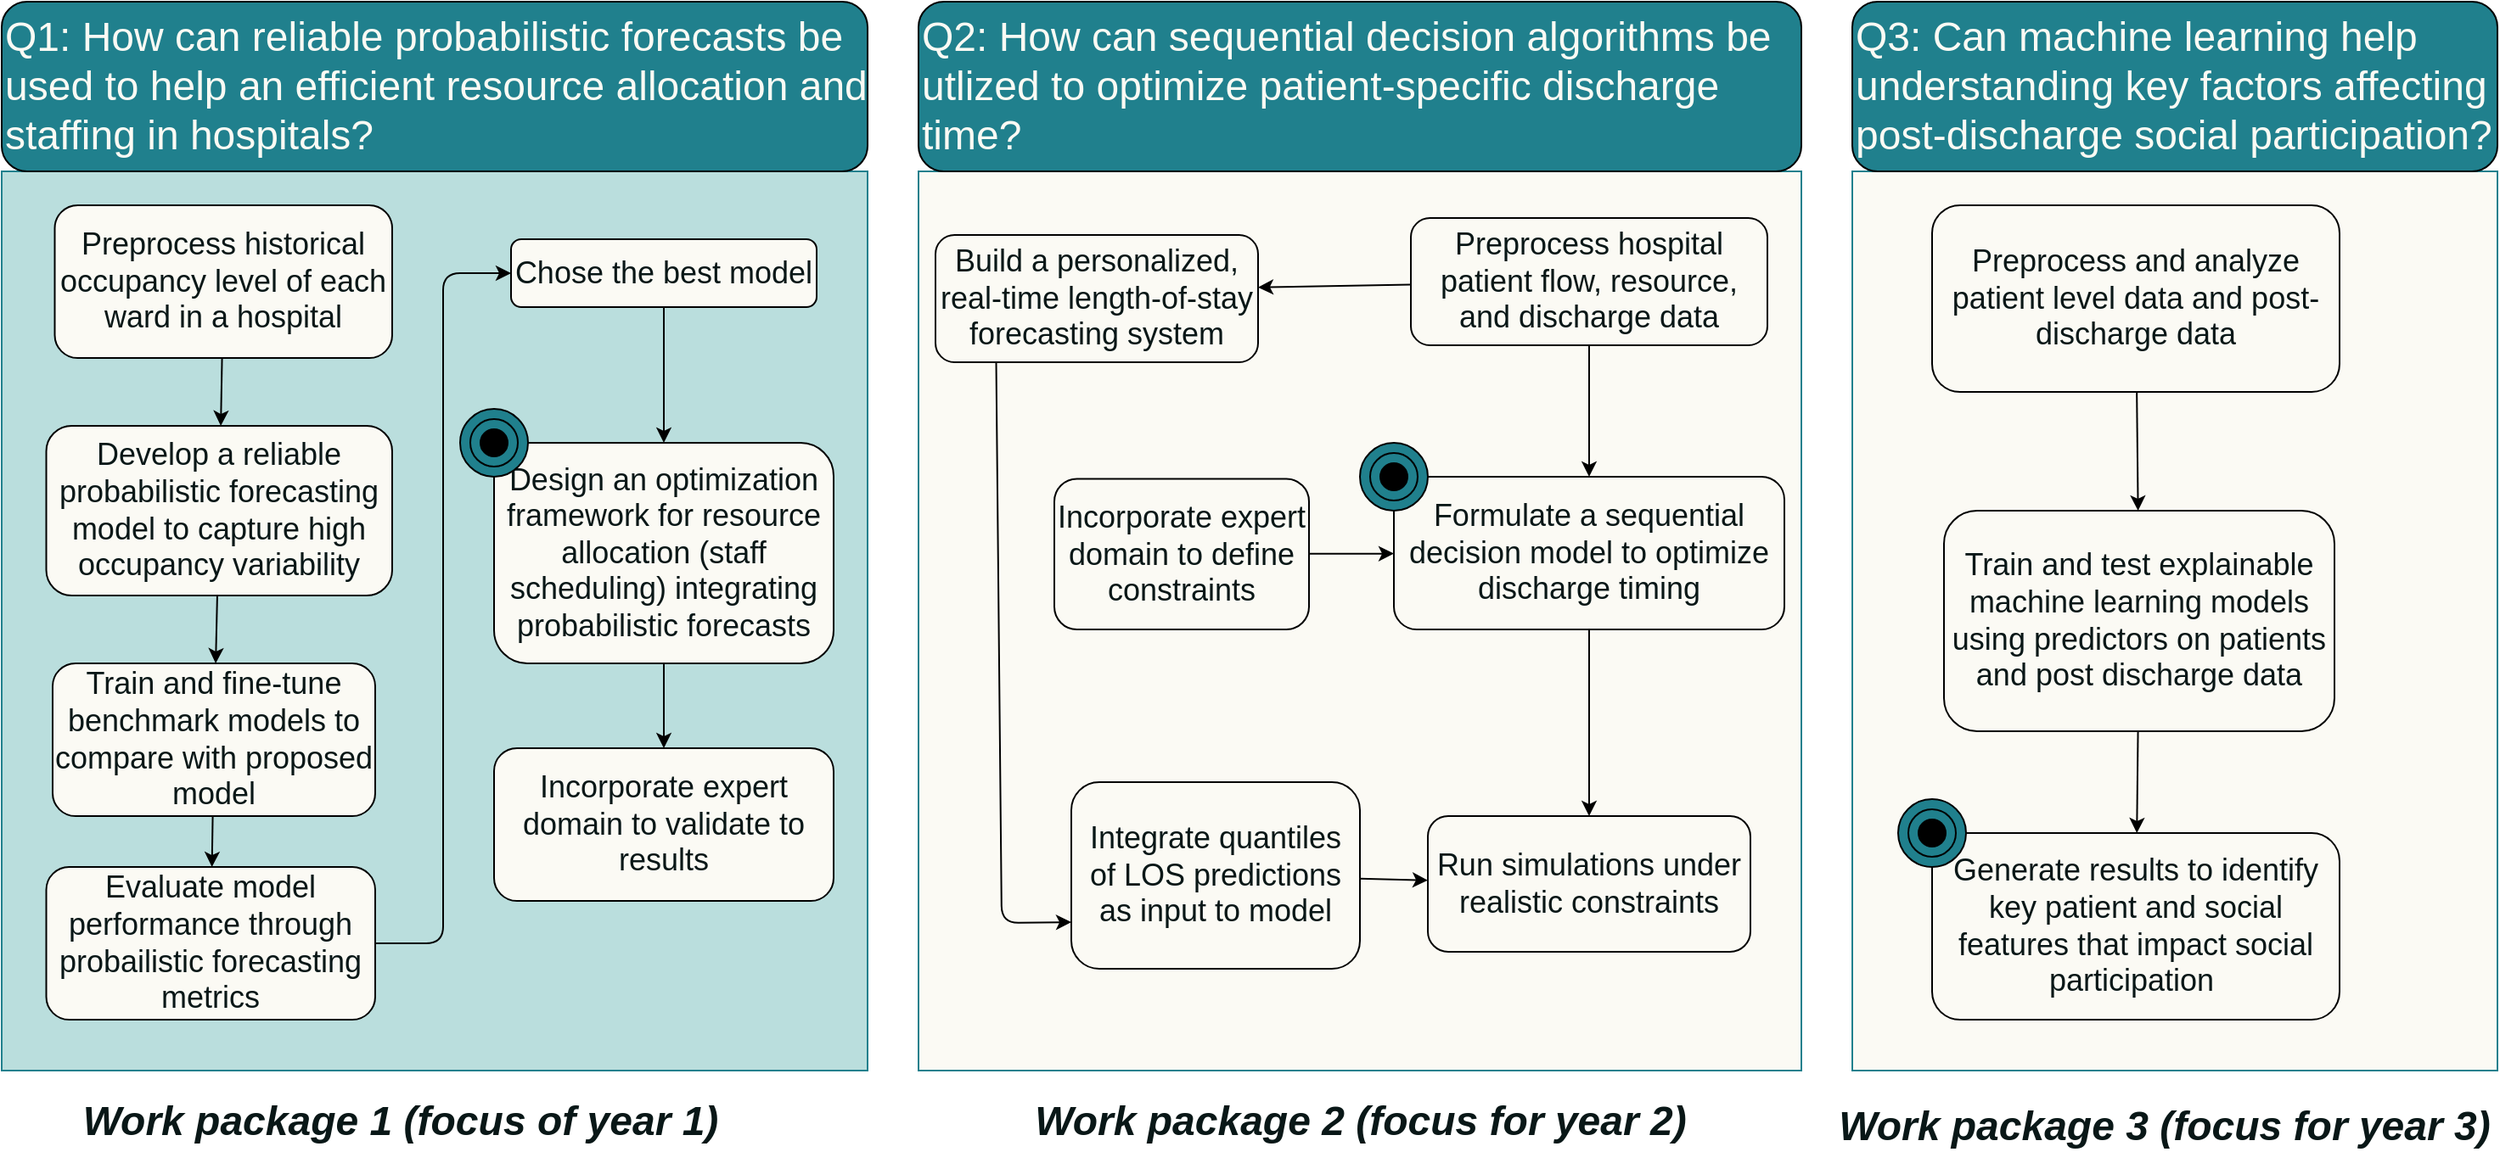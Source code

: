<mxfile>
    <diagram id="nRn66sDih53P0WB61xkh" name="Page-1">
        <mxGraphModel dx="1913" dy="1754" grid="1" gridSize="10" guides="1" tooltips="1" connect="1" arrows="1" fold="1" page="1" pageScale="1" pageWidth="827" pageHeight="1169" math="1" shadow="0">
            <root>
                <mxCell id="0"/>
                <mxCell id="1" parent="0"/>
                <mxCell id="36" value="" style="rounded=0;whiteSpace=wrap;html=1;fillColor=#FBFAF4;strokeColor=#20808D;strokeWidth=1;" parent="1" vertex="1">
                    <mxGeometry x="800" y="30" width="380" height="530" as="geometry"/>
                </mxCell>
                <mxCell id="35" value="" style="rounded=0;whiteSpace=wrap;html=1;fillColor=#FBFAF4;strokeColor=#20808D;strokeWidth=1;" parent="1" vertex="1">
                    <mxGeometry x="250" y="30" width="520" height="530" as="geometry"/>
                </mxCell>
                <mxCell id="33" value="" style="rounded=0;whiteSpace=wrap;html=1;fillColor=light-dark(#BADEDD,#20808D);strokeColor=#20808D;strokeWidth=1;" parent="1" vertex="1">
                    <mxGeometry x="-290" y="30" width="510" height="530" as="geometry"/>
                </mxCell>
                <mxCell id="4" value="" style="edgeStyle=none;html=1;" parent="1" source="2" target="3" edge="1">
                    <mxGeometry relative="1" as="geometry"/>
                </mxCell>
                <mxCell id="2" value="&lt;font style=&quot;color: rgb(9, 23, 23); font-size: 18px;&quot;&gt;Preprocess historical occupancy level of each ward in a hospital&lt;/font&gt;" style="rounded=1;whiteSpace=wrap;html=1;fillColor=#FBFAF4;" parent="1" vertex="1">
                    <mxGeometry x="-258.75" y="50" width="198.75" height="90" as="geometry"/>
                </mxCell>
                <mxCell id="6" value="" style="edgeStyle=none;html=1;" parent="1" source="3" target="5" edge="1">
                    <mxGeometry relative="1" as="geometry"/>
                </mxCell>
                <mxCell id="3" value="&lt;font style=&quot;color: rgb(9, 23, 23); font-size: 18px;&quot;&gt;Develop a reliable probabilistic forecasting model to capture high occupancy variability&lt;/font&gt;" style="whiteSpace=wrap;html=1;rounded=1;fillColor=#FBFAF4;" parent="1" vertex="1">
                    <mxGeometry x="-263.75" y="180" width="203.75" height="100" as="geometry"/>
                </mxCell>
                <mxCell id="8" value="" style="edgeStyle=none;html=1;" parent="1" source="5" target="7" edge="1">
                    <mxGeometry relative="1" as="geometry"/>
                </mxCell>
                <mxCell id="5" value="&lt;font style=&quot;color: rgb(9, 23, 23); font-size: 18px;&quot;&gt;Train and fine-tune benchmark models to compare with proposed model&lt;/font&gt;" style="whiteSpace=wrap;html=1;rounded=1;fillColor=#FBFAF4;" parent="1" vertex="1">
                    <mxGeometry x="-260" y="320" width="190" height="90" as="geometry"/>
                </mxCell>
                <mxCell id="13" value="" style="edgeStyle=none;html=1;entryX=0;entryY=0.5;entryDx=0;entryDy=0;exitX=1;exitY=0.5;exitDx=0;exitDy=0;" parent="1" target="12" edge="1">
                    <mxGeometry relative="1" as="geometry">
                        <mxPoint x="-80" y="485" as="sourcePoint"/>
                        <mxPoint y="90" as="targetPoint"/>
                        <Array as="points">
                            <mxPoint x="-30" y="485"/>
                            <mxPoint x="-30" y="90"/>
                        </Array>
                    </mxGeometry>
                </mxCell>
                <mxCell id="7" value="&lt;font style=&quot;color: rgb(9, 23, 23); font-size: 18px;&quot;&gt;Evaluate model performance through probailistic forecasting metrics&lt;/font&gt;" style="whiteSpace=wrap;html=1;rounded=1;fillColor=#FBFAF4;" parent="1" vertex="1">
                    <mxGeometry x="-263.75" y="440" width="193.75" height="90" as="geometry"/>
                </mxCell>
                <mxCell id="10" value="&lt;font style=&quot;color: rgb(9, 23, 23); font-size: 18px;&quot;&gt;Incorporate expert domain to validate to results&lt;/font&gt;" style="rounded=1;whiteSpace=wrap;html=1;fillColor=#FBFAF4;" parent="1" vertex="1">
                    <mxGeometry y="370" width="200" height="90" as="geometry"/>
                </mxCell>
                <mxCell id="51" value="" style="edgeStyle=none;html=1;" parent="1" source="12" target="50" edge="1">
                    <mxGeometry relative="1" as="geometry"/>
                </mxCell>
                <mxCell id="12" value="&lt;font style=&quot;color: rgb(9, 23, 23); font-size: 18px;&quot;&gt;Chose the best model&lt;/font&gt;" style="whiteSpace=wrap;html=1;rounded=1;fillColor=#FBFAF4;" parent="1" vertex="1">
                    <mxGeometry x="10" y="70" width="180" height="40" as="geometry"/>
                </mxCell>
                <mxCell id="18" value="" style="edgeStyle=none;html=1;" parent="1" source="16" target="17" edge="1">
                    <mxGeometry relative="1" as="geometry"/>
                </mxCell>
                <mxCell id="47" value="" style="edgeStyle=none;html=1;entryX=1;entryY=0.411;entryDx=0;entryDy=0;entryPerimeter=0;" parent="1" source="16" target="46" edge="1">
                    <mxGeometry relative="1" as="geometry"/>
                </mxCell>
                <mxCell id="16" value="&lt;font style=&quot;color: rgb(9, 23, 23); font-size: 18px;&quot;&gt;Preprocess hospital patient flow, resource, and discharge data&lt;/font&gt;" style="rounded=1;whiteSpace=wrap;html=1;fillColor=#FBFAF4;" parent="1" vertex="1">
                    <mxGeometry x="540" y="57.5" width="210" height="75" as="geometry"/>
                </mxCell>
                <mxCell id="20" value="" style="edgeStyle=none;html=1;" parent="1" source="17" target="19" edge="1">
                    <mxGeometry relative="1" as="geometry"/>
                </mxCell>
                <mxCell id="17" value="&lt;font style=&quot;font-size: 18px; color: rgb(9, 23, 23);&quot;&gt;Formulate a sequential decision model to optimize discharge timing&lt;/font&gt;" style="whiteSpace=wrap;html=1;rounded=1;fillColor=#FBFAF4;" parent="1" vertex="1">
                    <mxGeometry x="530" y="210" width="230" height="90" as="geometry"/>
                </mxCell>
                <mxCell id="19" value="&lt;font style=&quot;color: rgb(9, 23, 23); font-size: 18px;&quot;&gt;Run simulations under realistic constraints&lt;/font&gt;" style="whiteSpace=wrap;html=1;rounded=1;fillColor=#FBFAF4;" parent="1" vertex="1">
                    <mxGeometry x="550" y="410" width="190" height="80" as="geometry"/>
                </mxCell>
                <mxCell id="60" value="" style="edgeStyle=none;html=1;" parent="1" source="26" target="19" edge="1">
                    <mxGeometry relative="1" as="geometry"/>
                </mxCell>
                <mxCell id="26" value="&lt;font style=&quot;color: rgb(9, 23, 23); font-size: 18px;&quot;&gt;Integrate quantiles of LOS predictions as input to model&lt;/font&gt;" style="whiteSpace=wrap;html=1;rounded=1;fillColor=#FBFAF4;" parent="1" vertex="1">
                    <mxGeometry x="340" y="390" width="170" height="110" as="geometry"/>
                </mxCell>
                <mxCell id="30" value="" style="edgeStyle=none;html=1;" parent="1" source="28" target="29" edge="1">
                    <mxGeometry relative="1" as="geometry"/>
                </mxCell>
                <mxCell id="28" value="&lt;span&gt;&lt;font style=&quot;color: rgb(9, 23, 23); font-size: 18px;&quot;&gt;Preprocess and analyze patient level data and post-discharge data&lt;/font&gt;&lt;/span&gt;" style="rounded=1;whiteSpace=wrap;html=1;fillColor=#FBFAF4;" parent="1" vertex="1">
                    <mxGeometry x="847" y="50" width="240" height="110" as="geometry"/>
                </mxCell>
                <mxCell id="32" value="" style="edgeStyle=none;html=1;" parent="1" source="29" target="31" edge="1">
                    <mxGeometry relative="1" as="geometry"/>
                </mxCell>
                <mxCell id="29" value="&lt;font style=&quot;color: rgb(9, 23, 23); font-size: 18px;&quot;&gt;Train and test explainable machine learning models using predictors on patients and post discharge data&lt;/font&gt;" style="whiteSpace=wrap;html=1;rounded=1;fillColor=#FBFAF4;" parent="1" vertex="1">
                    <mxGeometry x="854" y="230" width="230" height="130" as="geometry"/>
                </mxCell>
                <mxCell id="31" value="&lt;font style=&quot;color: rgb(9, 23, 23); font-size: 18px;&quot;&gt;Generate results to identify key patient and social features that impact social participation&amp;nbsp;&lt;/font&gt;" style="whiteSpace=wrap;html=1;rounded=1;fillColor=#FBFAF4;" parent="1" vertex="1">
                    <mxGeometry x="847" y="420" width="240" height="110" as="geometry"/>
                </mxCell>
                <mxCell id="34" value="&lt;font style=&quot;font-size: 24px; color: rgb(9, 23, 23);&quot;&gt;&lt;i style=&quot;&quot;&gt;&lt;b style=&quot;&quot;&gt;Work package 1 (focus of year 1)&lt;/b&gt;&lt;/i&gt;&lt;/font&gt;" style="text;html=1;align=center;verticalAlign=middle;whiteSpace=wrap;rounded=0;" parent="1" vertex="1">
                    <mxGeometry x="-250" y="585" width="390" height="10" as="geometry"/>
                </mxCell>
                <mxCell id="37" value="&lt;i style=&quot;scrollbar-color: rgb(226, 226, 226) rgb(251, 251, 251);&quot;&gt;&lt;b style=&quot;scrollbar-color: rgb(226, 226, 226) rgb(251, 251, 251);&quot;&gt;&lt;font style=&quot;color: rgb(9, 23, 23); font-size: 24px;&quot;&gt;Work package 2 (focus for year 2)&lt;/font&gt;&lt;/b&gt;&lt;/i&gt;" style="text;html=1;align=center;verticalAlign=middle;whiteSpace=wrap;rounded=0;" parent="1" vertex="1">
                    <mxGeometry x="309.5" y="575" width="401" height="30" as="geometry"/>
                </mxCell>
                <mxCell id="45" value="" style="edgeStyle=none;html=1;" parent="1" source="43" target="17" edge="1">
                    <mxGeometry relative="1" as="geometry"/>
                </mxCell>
                <mxCell id="43" value="&lt;font style=&quot;color: rgb(9, 23, 23); font-size: 18px;&quot;&gt;Incorporate expert domain to define constraints&lt;/font&gt;" style="whiteSpace=wrap;html=1;fillColor=#FBFAF4;rounded=1;" parent="1" vertex="1">
                    <mxGeometry x="330" y="211.25" width="150" height="88.75" as="geometry"/>
                </mxCell>
                <mxCell id="64" style="edgeStyle=none;html=1;entryX=0;entryY=0.75;entryDx=0;entryDy=0;exitX=0.188;exitY=0.958;exitDx=0;exitDy=0;exitPerimeter=0;" parent="1" source="46" target="26" edge="1">
                    <mxGeometry relative="1" as="geometry">
                        <Array as="points">
                            <mxPoint x="299" y="473"/>
                        </Array>
                    </mxGeometry>
                </mxCell>
                <mxCell id="46" value="&lt;font style=&quot;color: rgb(9, 23, 23); font-size: 18px;&quot;&gt;Build a personalized, real-time length-of-stay forecasting system&lt;/font&gt;" style="whiteSpace=wrap;html=1;fillColor=#FBFAF4;rounded=1;" parent="1" vertex="1">
                    <mxGeometry x="260" y="67.5" width="190" height="75" as="geometry"/>
                </mxCell>
                <mxCell id="52" value="" style="edgeStyle=none;html=1;" parent="1" source="50" target="10" edge="1">
                    <mxGeometry relative="1" as="geometry"/>
                </mxCell>
                <mxCell id="50" value="&lt;font style=&quot;color: rgb(9, 23, 23); font-size: 18px;&quot;&gt;Design an optimization framework for&lt;span style=&quot;color: rgb(9, 23, 23);&quot;&gt;&amp;nbsp;resource allocation (staff scheduling)&amp;nbsp;&lt;/span&gt;integrating probabilistic forecasts&lt;/font&gt;" style="whiteSpace=wrap;html=1;fillColor=#FBFAF4;rounded=1;align=center;" parent="1" vertex="1">
                    <mxGeometry y="190" width="200" height="130" as="geometry"/>
                </mxCell>
                <mxCell id="65" value="&lt;i style=&quot;scrollbar-color: rgb(226, 226, 226) rgb(251, 251, 251);&quot;&gt;&lt;b style=&quot;scrollbar-color: rgb(226, 226, 226) rgb(251, 251, 251);&quot;&gt;&lt;font style=&quot;color: rgb(9, 23, 23); font-size: 24px;&quot;&gt;Work package 3 (focus for year 3)&lt;/font&gt;&lt;/b&gt;&lt;/i&gt;" style="text;html=1;align=center;verticalAlign=middle;whiteSpace=wrap;rounded=0;" parent="1" vertex="1">
                    <mxGeometry x="790" y="580" width="388" height="25" as="geometry"/>
                </mxCell>
                <mxCell id="69" value="&lt;font style=&quot;font-size: 24px; color: rgb(251, 250, 244);&quot;&gt;Q1: How can reliable probabilistic forecasts be used to help an efficient resource allocation and staffing in hospitals?&lt;/font&gt;" style="rounded=1;whiteSpace=wrap;html=1;align=left;fillColor=#20808D;" parent="1" vertex="1">
                    <mxGeometry x="-290" y="-70" width="510" height="100" as="geometry"/>
                </mxCell>
                <mxCell id="71" value="&lt;font style=&quot;font-size: 24px; color: rgb(251, 250, 244);&quot;&gt;Q3: Can machine learning help understanding key factors affecting post-discharge social participation?&lt;/font&gt;" style="rounded=1;whiteSpace=wrap;html=1;align=left;fillColor=#20808D;" parent="1" vertex="1">
                    <mxGeometry x="800" y="-70" width="380" height="100" as="geometry"/>
                </mxCell>
                <mxCell id="72" value="&lt;span style=&quot;font-size: 24px;&quot;&gt;&lt;font style=&quot;color: rgb(251, 250, 244);&quot;&gt;Q2: How can sequential decision algorithms be utlized to optimize patient-specific discharge time?&lt;/font&gt;&lt;/span&gt;" style="rounded=1;whiteSpace=wrap;html=1;align=left;fillColor=#20808D;" parent="1" vertex="1">
                    <mxGeometry x="250" y="-70" width="520" height="100" as="geometry"/>
                </mxCell>
                <mxCell id="73" value="" style="html=1;outlineConnect=0;whiteSpace=wrap;fillColor=#20808D;shape=mxgraph.archimate3.goal;direction=south;" parent="1" vertex="1">
                    <mxGeometry x="-20" y="170" width="40" height="40" as="geometry"/>
                </mxCell>
                <mxCell id="77" value="" style="html=1;outlineConnect=0;whiteSpace=wrap;fillColor=#20808D;shape=mxgraph.archimate3.goal;" parent="1" vertex="1">
                    <mxGeometry x="510" y="190" width="40" height="40" as="geometry"/>
                </mxCell>
                <mxCell id="78" value="" style="html=1;outlineConnect=0;whiteSpace=wrap;fillColor=#20808D;shape=mxgraph.archimate3.goal;" parent="1" vertex="1">
                    <mxGeometry x="827" y="400" width="40" height="40" as="geometry"/>
                </mxCell>
            </root>
        </mxGraphModel>
    </diagram>
</mxfile>
